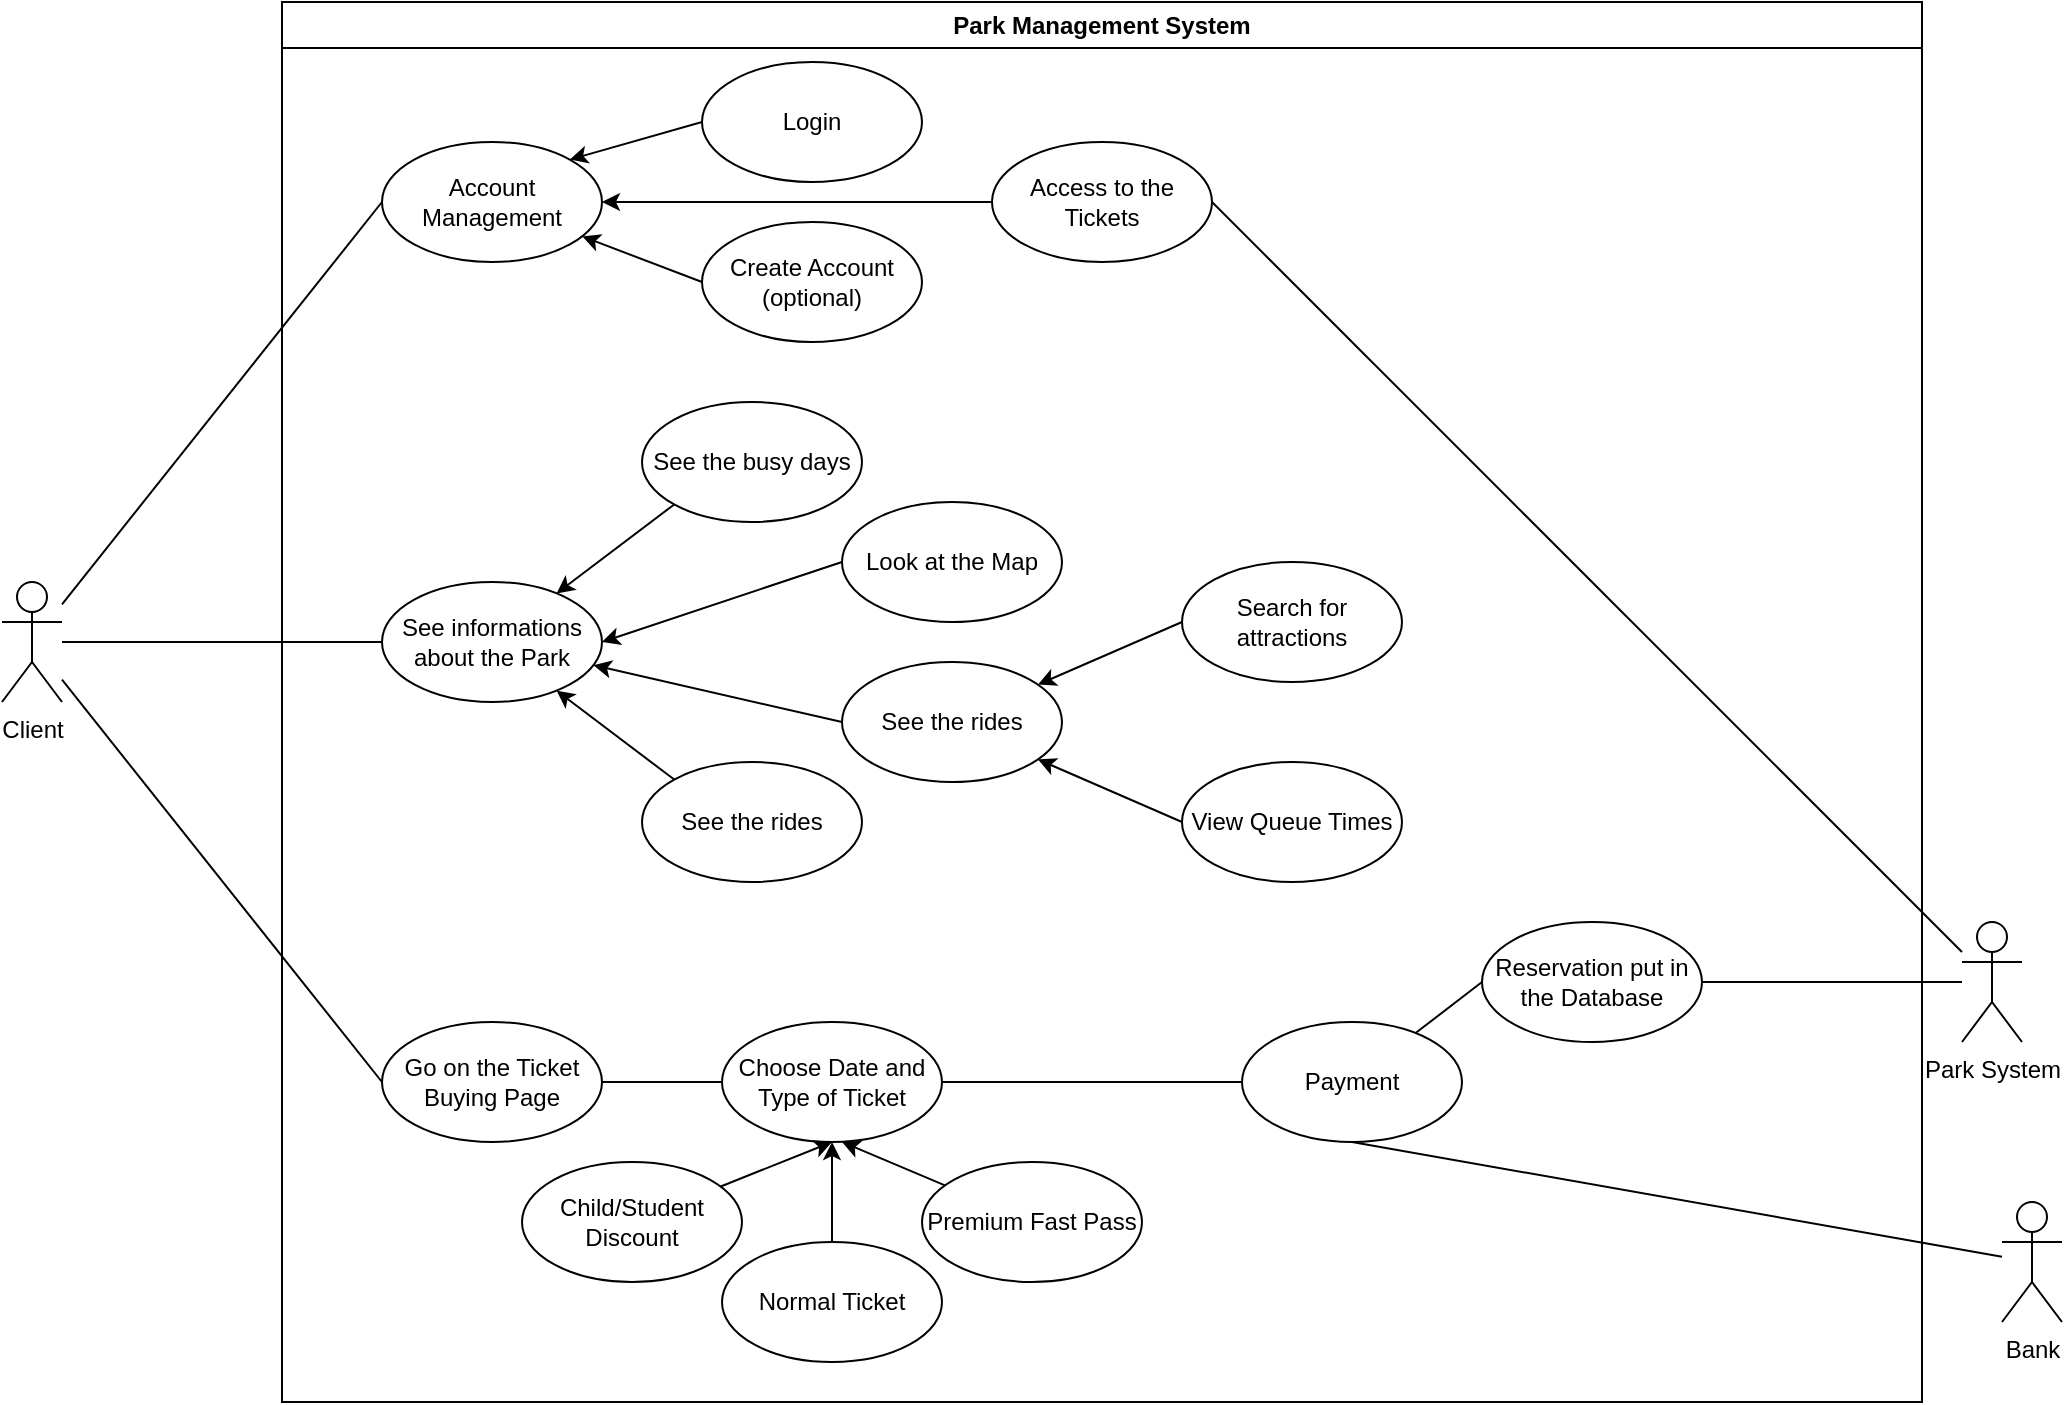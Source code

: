 <mxfile version="24.7.17">
  <diagram name="Page-1" id="E4OvXx5G3-vNM_OuPeBn">
    <mxGraphModel dx="1270" dy="756" grid="1" gridSize="10" guides="1" tooltips="1" connect="1" arrows="1" fold="1" page="1" pageScale="1" pageWidth="1200" pageHeight="1600" math="0" shadow="0">
      <root>
        <mxCell id="0" />
        <mxCell id="1" parent="0" />
        <mxCell id="8TZ--4oujpOshQAnLDAF-21" style="rounded=0;orthogonalLoop=1;jettySize=auto;html=1;entryX=0;entryY=0.5;entryDx=0;entryDy=0;endArrow=none;endFill=0;" edge="1" parent="1" source="8TZ--4oujpOshQAnLDAF-2" target="8TZ--4oujpOshQAnLDAF-13">
          <mxGeometry relative="1" as="geometry" />
        </mxCell>
        <mxCell id="8TZ--4oujpOshQAnLDAF-2" value="Client" style="shape=umlActor;verticalLabelPosition=bottom;verticalAlign=top;html=1;outlineConnect=0;" vertex="1" parent="1">
          <mxGeometry x="50" y="440" width="30" height="60" as="geometry" />
        </mxCell>
        <mxCell id="8TZ--4oujpOshQAnLDAF-65" style="rounded=0;orthogonalLoop=1;jettySize=auto;html=1;entryX=0.5;entryY=1;entryDx=0;entryDy=0;endArrow=none;endFill=0;" edge="1" parent="1" source="8TZ--4oujpOshQAnLDAF-3" target="8TZ--4oujpOshQAnLDAF-62">
          <mxGeometry relative="1" as="geometry" />
        </mxCell>
        <mxCell id="8TZ--4oujpOshQAnLDAF-3" value="Bank" style="shape=umlActor;verticalLabelPosition=bottom;verticalAlign=top;html=1;outlineConnect=0;" vertex="1" parent="1">
          <mxGeometry x="1050" y="750" width="30" height="60" as="geometry" />
        </mxCell>
        <mxCell id="8TZ--4oujpOshQAnLDAF-8" value="Park Management System" style="swimlane;whiteSpace=wrap;html=1;" vertex="1" parent="1">
          <mxGeometry x="190" y="150" width="820" height="700" as="geometry" />
        </mxCell>
        <mxCell id="8TZ--4oujpOshQAnLDAF-41" style="rounded=0;orthogonalLoop=1;jettySize=auto;html=1;exitX=1;exitY=0;exitDx=0;exitDy=0;entryX=0;entryY=0.5;entryDx=0;entryDy=0;endArrow=none;endFill=0;startArrow=classic;startFill=1;" edge="1" parent="8TZ--4oujpOshQAnLDAF-8" source="8TZ--4oujpOshQAnLDAF-13" target="8TZ--4oujpOshQAnLDAF-39">
          <mxGeometry relative="1" as="geometry" />
        </mxCell>
        <mxCell id="8TZ--4oujpOshQAnLDAF-42" style="rounded=0;orthogonalLoop=1;jettySize=auto;html=1;entryX=0;entryY=0.5;entryDx=0;entryDy=0;endArrow=none;endFill=0;startArrow=classic;startFill=1;" edge="1" parent="8TZ--4oujpOshQAnLDAF-8" source="8TZ--4oujpOshQAnLDAF-13" target="8TZ--4oujpOshQAnLDAF-40">
          <mxGeometry relative="1" as="geometry" />
        </mxCell>
        <mxCell id="8TZ--4oujpOshQAnLDAF-13" value="Account Management" style="ellipse;whiteSpace=wrap;html=1;" vertex="1" parent="8TZ--4oujpOshQAnLDAF-8">
          <mxGeometry x="50" y="70" width="110" height="60" as="geometry" />
        </mxCell>
        <mxCell id="8TZ--4oujpOshQAnLDAF-47" style="rounded=0;orthogonalLoop=1;jettySize=auto;html=1;entryX=0;entryY=1;entryDx=0;entryDy=0;endArrow=none;endFill=0;startArrow=classic;startFill=1;" edge="1" parent="8TZ--4oujpOshQAnLDAF-8" source="8TZ--4oujpOshQAnLDAF-15" target="8TZ--4oujpOshQAnLDAF-19">
          <mxGeometry relative="1" as="geometry" />
        </mxCell>
        <mxCell id="8TZ--4oujpOshQAnLDAF-48" style="rounded=0;orthogonalLoop=1;jettySize=auto;html=1;exitX=1;exitY=0.5;exitDx=0;exitDy=0;entryX=0;entryY=0.5;entryDx=0;entryDy=0;endArrow=none;endFill=0;startArrow=classic;startFill=1;" edge="1" parent="8TZ--4oujpOshQAnLDAF-8" source="8TZ--4oujpOshQAnLDAF-15" target="8TZ--4oujpOshQAnLDAF-18">
          <mxGeometry relative="1" as="geometry" />
        </mxCell>
        <mxCell id="8TZ--4oujpOshQAnLDAF-49" style="rounded=0;orthogonalLoop=1;jettySize=auto;html=1;entryX=0;entryY=0;entryDx=0;entryDy=0;endArrow=none;endFill=0;startArrow=classic;startFill=1;" edge="1" parent="8TZ--4oujpOshQAnLDAF-8" source="8TZ--4oujpOshQAnLDAF-15" target="8TZ--4oujpOshQAnLDAF-46">
          <mxGeometry relative="1" as="geometry" />
        </mxCell>
        <mxCell id="8TZ--4oujpOshQAnLDAF-50" style="rounded=0;orthogonalLoop=1;jettySize=auto;html=1;entryX=0;entryY=0.5;entryDx=0;entryDy=0;endArrow=none;endFill=0;startArrow=classic;startFill=1;" edge="1" parent="8TZ--4oujpOshQAnLDAF-8" source="8TZ--4oujpOshQAnLDAF-15" target="8TZ--4oujpOshQAnLDAF-17">
          <mxGeometry relative="1" as="geometry" />
        </mxCell>
        <mxCell id="8TZ--4oujpOshQAnLDAF-15" value="See informations about the Park" style="ellipse;whiteSpace=wrap;html=1;" vertex="1" parent="8TZ--4oujpOshQAnLDAF-8">
          <mxGeometry x="50" y="290" width="110" height="60" as="geometry" />
        </mxCell>
        <mxCell id="8TZ--4oujpOshQAnLDAF-51" style="rounded=0;orthogonalLoop=1;jettySize=auto;html=1;entryX=0;entryY=0.5;entryDx=0;entryDy=0;endArrow=none;endFill=0;startArrow=classic;startFill=1;" edge="1" parent="8TZ--4oujpOshQAnLDAF-8" source="8TZ--4oujpOshQAnLDAF-17" target="8TZ--4oujpOshQAnLDAF-44">
          <mxGeometry relative="1" as="geometry" />
        </mxCell>
        <mxCell id="8TZ--4oujpOshQAnLDAF-52" style="rounded=0;orthogonalLoop=1;jettySize=auto;html=1;entryX=0;entryY=0.5;entryDx=0;entryDy=0;endArrow=none;endFill=0;startArrow=classic;startFill=1;" edge="1" parent="8TZ--4oujpOshQAnLDAF-8" source="8TZ--4oujpOshQAnLDAF-17" target="8TZ--4oujpOshQAnLDAF-43">
          <mxGeometry relative="1" as="geometry" />
        </mxCell>
        <mxCell id="8TZ--4oujpOshQAnLDAF-17" value="See the r&lt;span style=&quot;color: rgba(0, 0, 0, 0); font-family: monospace; font-size: 0px; text-align: start; text-wrap-mode: nowrap;&quot;&gt;%3CmxGraphModel%3E%3Croot%3E%3CmxCell%20id%3D%220%22%2F%3E%3CmxCell%20id%3D%221%22%20parent%3D%220%22%2F%3E%3CmxCell%20id%3D%222%22%20value%3D%22Login%22%20style%3D%22ellipse%3BwhiteSpace%3Dwrap%3Bhtml%3D1%3B%22%20vertex%3D%221%22%20parent%3D%221%22%3E%3CmxGeometry%20x%3D%22240%22%20y%3D%22200%22%20width%3D%22110%22%20height%3D%2260%22%20as%3D%22geometry%22%2F%3E%3C%2FmxCell%3E%3C%2Froot%3E%3C%2FmxGraphModel%3E&lt;/span&gt;ides" style="ellipse;whiteSpace=wrap;html=1;" vertex="1" parent="8TZ--4oujpOshQAnLDAF-8">
          <mxGeometry x="280" y="330" width="110" height="60" as="geometry" />
        </mxCell>
        <mxCell id="8TZ--4oujpOshQAnLDAF-18" value="Look at the Map" style="ellipse;whiteSpace=wrap;html=1;" vertex="1" parent="8TZ--4oujpOshQAnLDAF-8">
          <mxGeometry x="280" y="250" width="110" height="60" as="geometry" />
        </mxCell>
        <mxCell id="8TZ--4oujpOshQAnLDAF-19" value="See the busy days" style="ellipse;whiteSpace=wrap;html=1;" vertex="1" parent="8TZ--4oujpOshQAnLDAF-8">
          <mxGeometry x="180" y="200" width="110" height="60" as="geometry" />
        </mxCell>
        <mxCell id="8TZ--4oujpOshQAnLDAF-61" style="edgeStyle=orthogonalEdgeStyle;rounded=0;orthogonalLoop=1;jettySize=auto;html=1;entryX=0;entryY=0.5;entryDx=0;entryDy=0;endArrow=none;endFill=0;" edge="1" parent="8TZ--4oujpOshQAnLDAF-8" source="8TZ--4oujpOshQAnLDAF-20" target="8TZ--4oujpOshQAnLDAF-54">
          <mxGeometry relative="1" as="geometry" />
        </mxCell>
        <mxCell id="8TZ--4oujpOshQAnLDAF-20" value="Go on the Ticket Buying Page" style="ellipse;whiteSpace=wrap;html=1;" vertex="1" parent="8TZ--4oujpOshQAnLDAF-8">
          <mxGeometry x="50" y="510" width="110" height="60" as="geometry" />
        </mxCell>
        <mxCell id="8TZ--4oujpOshQAnLDAF-39" value="Login" style="ellipse;whiteSpace=wrap;html=1;" vertex="1" parent="8TZ--4oujpOshQAnLDAF-8">
          <mxGeometry x="210" y="30" width="110" height="60" as="geometry" />
        </mxCell>
        <mxCell id="8TZ--4oujpOshQAnLDAF-40" value="Create Account (optional)" style="ellipse;whiteSpace=wrap;html=1;" vertex="1" parent="8TZ--4oujpOshQAnLDAF-8">
          <mxGeometry x="210" y="110" width="110" height="60" as="geometry" />
        </mxCell>
        <mxCell id="8TZ--4oujpOshQAnLDAF-43" value="View Queue Times" style="ellipse;whiteSpace=wrap;html=1;" vertex="1" parent="8TZ--4oujpOshQAnLDAF-8">
          <mxGeometry x="450" y="380" width="110" height="60" as="geometry" />
        </mxCell>
        <mxCell id="8TZ--4oujpOshQAnLDAF-44" value="Search for attractions" style="ellipse;whiteSpace=wrap;html=1;" vertex="1" parent="8TZ--4oujpOshQAnLDAF-8">
          <mxGeometry x="450" y="280" width="110" height="60" as="geometry" />
        </mxCell>
        <mxCell id="8TZ--4oujpOshQAnLDAF-46" value="See the r&lt;span style=&quot;color: rgba(0, 0, 0, 0); font-family: monospace; font-size: 0px; text-align: start; text-wrap-mode: nowrap;&quot;&gt;%3CmxGraphModel%3E%3Croot%3E%3CmxCell%20id%3D%220%22%2F%3E%3CmxCell%20id%3D%221%22%20parent%3D%220%22%2F%3E%3CmxCell%20id%3D%222%22%20value%3D%22Login%22%20style%3D%22ellipse%3BwhiteSpace%3Dwrap%3Bhtml%3D1%3B%22%20vertex%3D%221%22%20parent%3D%221%22%3E%3CmxGeometry%20x%3D%22240%22%20y%3D%22200%22%20width%3D%22110%22%20height%3D%2260%22%20as%3D%22geometry%22%2F%3E%3C%2FmxCell%3E%3C%2Froot%3E%3C%2FmxGraphModel%3E&lt;/span&gt;ides" style="ellipse;whiteSpace=wrap;html=1;" vertex="1" parent="8TZ--4oujpOshQAnLDAF-8">
          <mxGeometry x="180" y="380" width="110" height="60" as="geometry" />
        </mxCell>
        <mxCell id="8TZ--4oujpOshQAnLDAF-66" style="edgeStyle=orthogonalEdgeStyle;rounded=0;orthogonalLoop=1;jettySize=auto;html=1;entryX=0;entryY=0.5;entryDx=0;entryDy=0;endArrow=none;endFill=0;" edge="1" parent="8TZ--4oujpOshQAnLDAF-8" source="8TZ--4oujpOshQAnLDAF-54" target="8TZ--4oujpOshQAnLDAF-62">
          <mxGeometry relative="1" as="geometry" />
        </mxCell>
        <mxCell id="8TZ--4oujpOshQAnLDAF-54" value="Choose Date and Type of Ticket" style="ellipse;whiteSpace=wrap;html=1;" vertex="1" parent="8TZ--4oujpOshQAnLDAF-8">
          <mxGeometry x="220" y="510" width="110" height="60" as="geometry" />
        </mxCell>
        <mxCell id="8TZ--4oujpOshQAnLDAF-58" style="rounded=0;orthogonalLoop=1;jettySize=auto;html=1;entryX=0.5;entryY=1;entryDx=0;entryDy=0;" edge="1" parent="8TZ--4oujpOshQAnLDAF-8" source="8TZ--4oujpOshQAnLDAF-55" target="8TZ--4oujpOshQAnLDAF-54">
          <mxGeometry relative="1" as="geometry" />
        </mxCell>
        <mxCell id="8TZ--4oujpOshQAnLDAF-55" value="Child/Student Discount" style="ellipse;whiteSpace=wrap;html=1;" vertex="1" parent="8TZ--4oujpOshQAnLDAF-8">
          <mxGeometry x="120" y="580" width="110" height="60" as="geometry" />
        </mxCell>
        <mxCell id="8TZ--4oujpOshQAnLDAF-59" style="rounded=0;orthogonalLoop=1;jettySize=auto;html=1;" edge="1" parent="8TZ--4oujpOshQAnLDAF-8" source="8TZ--4oujpOshQAnLDAF-56">
          <mxGeometry relative="1" as="geometry">
            <mxPoint x="275" y="570" as="targetPoint" />
          </mxGeometry>
        </mxCell>
        <mxCell id="8TZ--4oujpOshQAnLDAF-56" value="Normal Ticket" style="ellipse;whiteSpace=wrap;html=1;" vertex="1" parent="8TZ--4oujpOshQAnLDAF-8">
          <mxGeometry x="220" y="620" width="110" height="60" as="geometry" />
        </mxCell>
        <mxCell id="8TZ--4oujpOshQAnLDAF-60" style="rounded=0;orthogonalLoop=1;jettySize=auto;html=1;" edge="1" parent="8TZ--4oujpOshQAnLDAF-8" source="8TZ--4oujpOshQAnLDAF-57">
          <mxGeometry relative="1" as="geometry">
            <mxPoint x="280" y="570" as="targetPoint" />
          </mxGeometry>
        </mxCell>
        <mxCell id="8TZ--4oujpOshQAnLDAF-57" value="Premium Fast Pass" style="ellipse;whiteSpace=wrap;html=1;" vertex="1" parent="8TZ--4oujpOshQAnLDAF-8">
          <mxGeometry x="320" y="580" width="110" height="60" as="geometry" />
        </mxCell>
        <mxCell id="8TZ--4oujpOshQAnLDAF-68" style="rounded=0;orthogonalLoop=1;jettySize=auto;html=1;entryX=0;entryY=0.5;entryDx=0;entryDy=0;endArrow=none;endFill=0;" edge="1" parent="8TZ--4oujpOshQAnLDAF-8" source="8TZ--4oujpOshQAnLDAF-62" target="8TZ--4oujpOshQAnLDAF-64">
          <mxGeometry relative="1" as="geometry" />
        </mxCell>
        <mxCell id="8TZ--4oujpOshQAnLDAF-62" value="Payment" style="ellipse;whiteSpace=wrap;html=1;" vertex="1" parent="8TZ--4oujpOshQAnLDAF-8">
          <mxGeometry x="480" y="510" width="110" height="60" as="geometry" />
        </mxCell>
        <mxCell id="8TZ--4oujpOshQAnLDAF-64" value="Reservation put in the Database" style="ellipse;whiteSpace=wrap;html=1;" vertex="1" parent="8TZ--4oujpOshQAnLDAF-8">
          <mxGeometry x="600" y="460" width="110" height="60" as="geometry" />
        </mxCell>
        <mxCell id="8TZ--4oujpOshQAnLDAF-71" style="edgeStyle=orthogonalEdgeStyle;rounded=0;orthogonalLoop=1;jettySize=auto;html=1;entryX=1;entryY=0.5;entryDx=0;entryDy=0;" edge="1" parent="8TZ--4oujpOshQAnLDAF-8" source="8TZ--4oujpOshQAnLDAF-70" target="8TZ--4oujpOshQAnLDAF-13">
          <mxGeometry relative="1" as="geometry" />
        </mxCell>
        <mxCell id="8TZ--4oujpOshQAnLDAF-70" value="Access to the Tickets" style="ellipse;whiteSpace=wrap;html=1;" vertex="1" parent="8TZ--4oujpOshQAnLDAF-8">
          <mxGeometry x="355" y="70" width="110" height="60" as="geometry" />
        </mxCell>
        <mxCell id="8TZ--4oujpOshQAnLDAF-67" style="rounded=0;orthogonalLoop=1;jettySize=auto;html=1;entryX=1;entryY=0.5;entryDx=0;entryDy=0;endArrow=none;endFill=0;" edge="1" parent="1" source="8TZ--4oujpOshQAnLDAF-12" target="8TZ--4oujpOshQAnLDAF-64">
          <mxGeometry relative="1" as="geometry" />
        </mxCell>
        <mxCell id="8TZ--4oujpOshQAnLDAF-72" style="rounded=0;orthogonalLoop=1;jettySize=auto;html=1;entryX=1;entryY=0.5;entryDx=0;entryDy=0;endArrow=none;endFill=0;" edge="1" parent="1" source="8TZ--4oujpOshQAnLDAF-12" target="8TZ--4oujpOshQAnLDAF-70">
          <mxGeometry relative="1" as="geometry" />
        </mxCell>
        <mxCell id="8TZ--4oujpOshQAnLDAF-12" value="Park System" style="shape=umlActor;verticalLabelPosition=bottom;verticalAlign=top;html=1;outlineConnect=0;" vertex="1" parent="1">
          <mxGeometry x="1030" y="610" width="30" height="60" as="geometry" />
        </mxCell>
        <mxCell id="8TZ--4oujpOshQAnLDAF-23" style="rounded=0;orthogonalLoop=1;jettySize=auto;html=1;entryX=0;entryY=0.5;entryDx=0;entryDy=0;endArrow=none;endFill=0;" edge="1" parent="1" source="8TZ--4oujpOshQAnLDAF-2" target="8TZ--4oujpOshQAnLDAF-15">
          <mxGeometry relative="1" as="geometry">
            <mxPoint x="140" y="357" as="sourcePoint" />
            <mxPoint x="260" y="250" as="targetPoint" />
          </mxGeometry>
        </mxCell>
        <mxCell id="8TZ--4oujpOshQAnLDAF-24" style="rounded=0;orthogonalLoop=1;jettySize=auto;html=1;entryX=0;entryY=0.5;entryDx=0;entryDy=0;endArrow=none;endFill=0;" edge="1" parent="1" source="8TZ--4oujpOshQAnLDAF-2" target="8TZ--4oujpOshQAnLDAF-20">
          <mxGeometry relative="1" as="geometry">
            <mxPoint x="150" y="367" as="sourcePoint" />
            <mxPoint x="270" y="260" as="targetPoint" />
          </mxGeometry>
        </mxCell>
      </root>
    </mxGraphModel>
  </diagram>
</mxfile>
